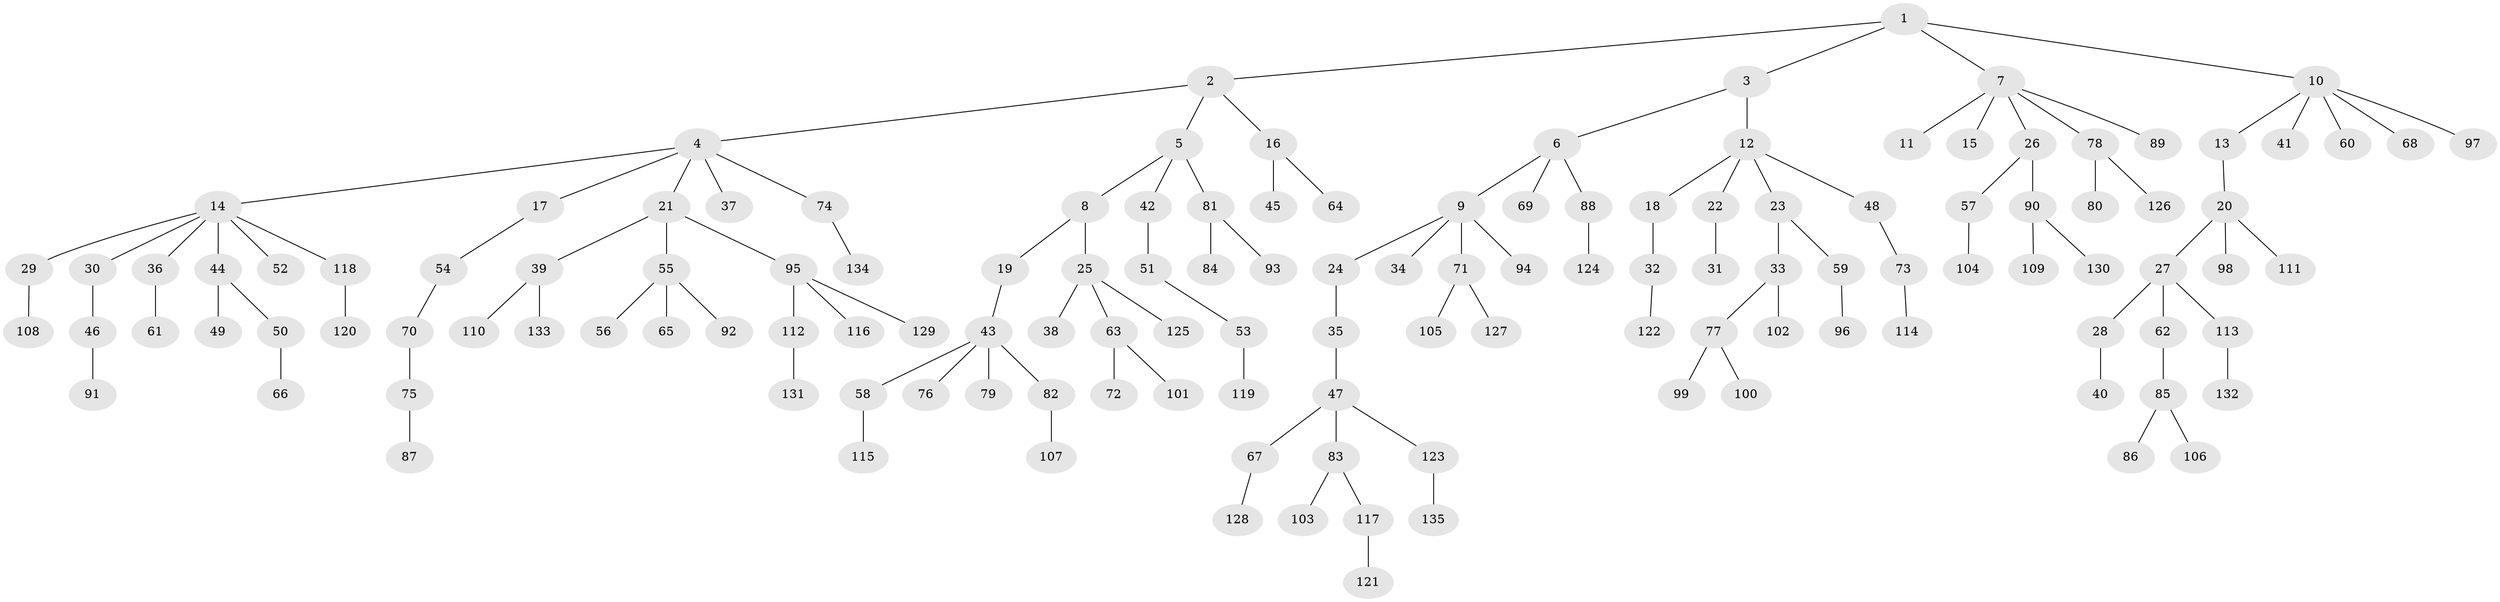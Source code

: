 // Generated by graph-tools (version 1.1) at 2025/50/03/09/25 03:50:16]
// undirected, 135 vertices, 134 edges
graph export_dot {
graph [start="1"]
  node [color=gray90,style=filled];
  1;
  2;
  3;
  4;
  5;
  6;
  7;
  8;
  9;
  10;
  11;
  12;
  13;
  14;
  15;
  16;
  17;
  18;
  19;
  20;
  21;
  22;
  23;
  24;
  25;
  26;
  27;
  28;
  29;
  30;
  31;
  32;
  33;
  34;
  35;
  36;
  37;
  38;
  39;
  40;
  41;
  42;
  43;
  44;
  45;
  46;
  47;
  48;
  49;
  50;
  51;
  52;
  53;
  54;
  55;
  56;
  57;
  58;
  59;
  60;
  61;
  62;
  63;
  64;
  65;
  66;
  67;
  68;
  69;
  70;
  71;
  72;
  73;
  74;
  75;
  76;
  77;
  78;
  79;
  80;
  81;
  82;
  83;
  84;
  85;
  86;
  87;
  88;
  89;
  90;
  91;
  92;
  93;
  94;
  95;
  96;
  97;
  98;
  99;
  100;
  101;
  102;
  103;
  104;
  105;
  106;
  107;
  108;
  109;
  110;
  111;
  112;
  113;
  114;
  115;
  116;
  117;
  118;
  119;
  120;
  121;
  122;
  123;
  124;
  125;
  126;
  127;
  128;
  129;
  130;
  131;
  132;
  133;
  134;
  135;
  1 -- 2;
  1 -- 3;
  1 -- 7;
  1 -- 10;
  2 -- 4;
  2 -- 5;
  2 -- 16;
  3 -- 6;
  3 -- 12;
  4 -- 14;
  4 -- 17;
  4 -- 21;
  4 -- 37;
  4 -- 74;
  5 -- 8;
  5 -- 42;
  5 -- 81;
  6 -- 9;
  6 -- 69;
  6 -- 88;
  7 -- 11;
  7 -- 15;
  7 -- 26;
  7 -- 78;
  7 -- 89;
  8 -- 19;
  8 -- 25;
  9 -- 24;
  9 -- 34;
  9 -- 71;
  9 -- 94;
  10 -- 13;
  10 -- 41;
  10 -- 60;
  10 -- 68;
  10 -- 97;
  12 -- 18;
  12 -- 22;
  12 -- 23;
  12 -- 48;
  13 -- 20;
  14 -- 29;
  14 -- 30;
  14 -- 36;
  14 -- 44;
  14 -- 52;
  14 -- 118;
  16 -- 45;
  16 -- 64;
  17 -- 54;
  18 -- 32;
  19 -- 43;
  20 -- 27;
  20 -- 98;
  20 -- 111;
  21 -- 39;
  21 -- 55;
  21 -- 95;
  22 -- 31;
  23 -- 33;
  23 -- 59;
  24 -- 35;
  25 -- 38;
  25 -- 63;
  25 -- 125;
  26 -- 57;
  26 -- 90;
  27 -- 28;
  27 -- 62;
  27 -- 113;
  28 -- 40;
  29 -- 108;
  30 -- 46;
  32 -- 122;
  33 -- 77;
  33 -- 102;
  35 -- 47;
  36 -- 61;
  39 -- 110;
  39 -- 133;
  42 -- 51;
  43 -- 58;
  43 -- 76;
  43 -- 79;
  43 -- 82;
  44 -- 49;
  44 -- 50;
  46 -- 91;
  47 -- 67;
  47 -- 83;
  47 -- 123;
  48 -- 73;
  50 -- 66;
  51 -- 53;
  53 -- 119;
  54 -- 70;
  55 -- 56;
  55 -- 65;
  55 -- 92;
  57 -- 104;
  58 -- 115;
  59 -- 96;
  62 -- 85;
  63 -- 72;
  63 -- 101;
  67 -- 128;
  70 -- 75;
  71 -- 105;
  71 -- 127;
  73 -- 114;
  74 -- 134;
  75 -- 87;
  77 -- 99;
  77 -- 100;
  78 -- 80;
  78 -- 126;
  81 -- 84;
  81 -- 93;
  82 -- 107;
  83 -- 103;
  83 -- 117;
  85 -- 86;
  85 -- 106;
  88 -- 124;
  90 -- 109;
  90 -- 130;
  95 -- 112;
  95 -- 116;
  95 -- 129;
  112 -- 131;
  113 -- 132;
  117 -- 121;
  118 -- 120;
  123 -- 135;
}
